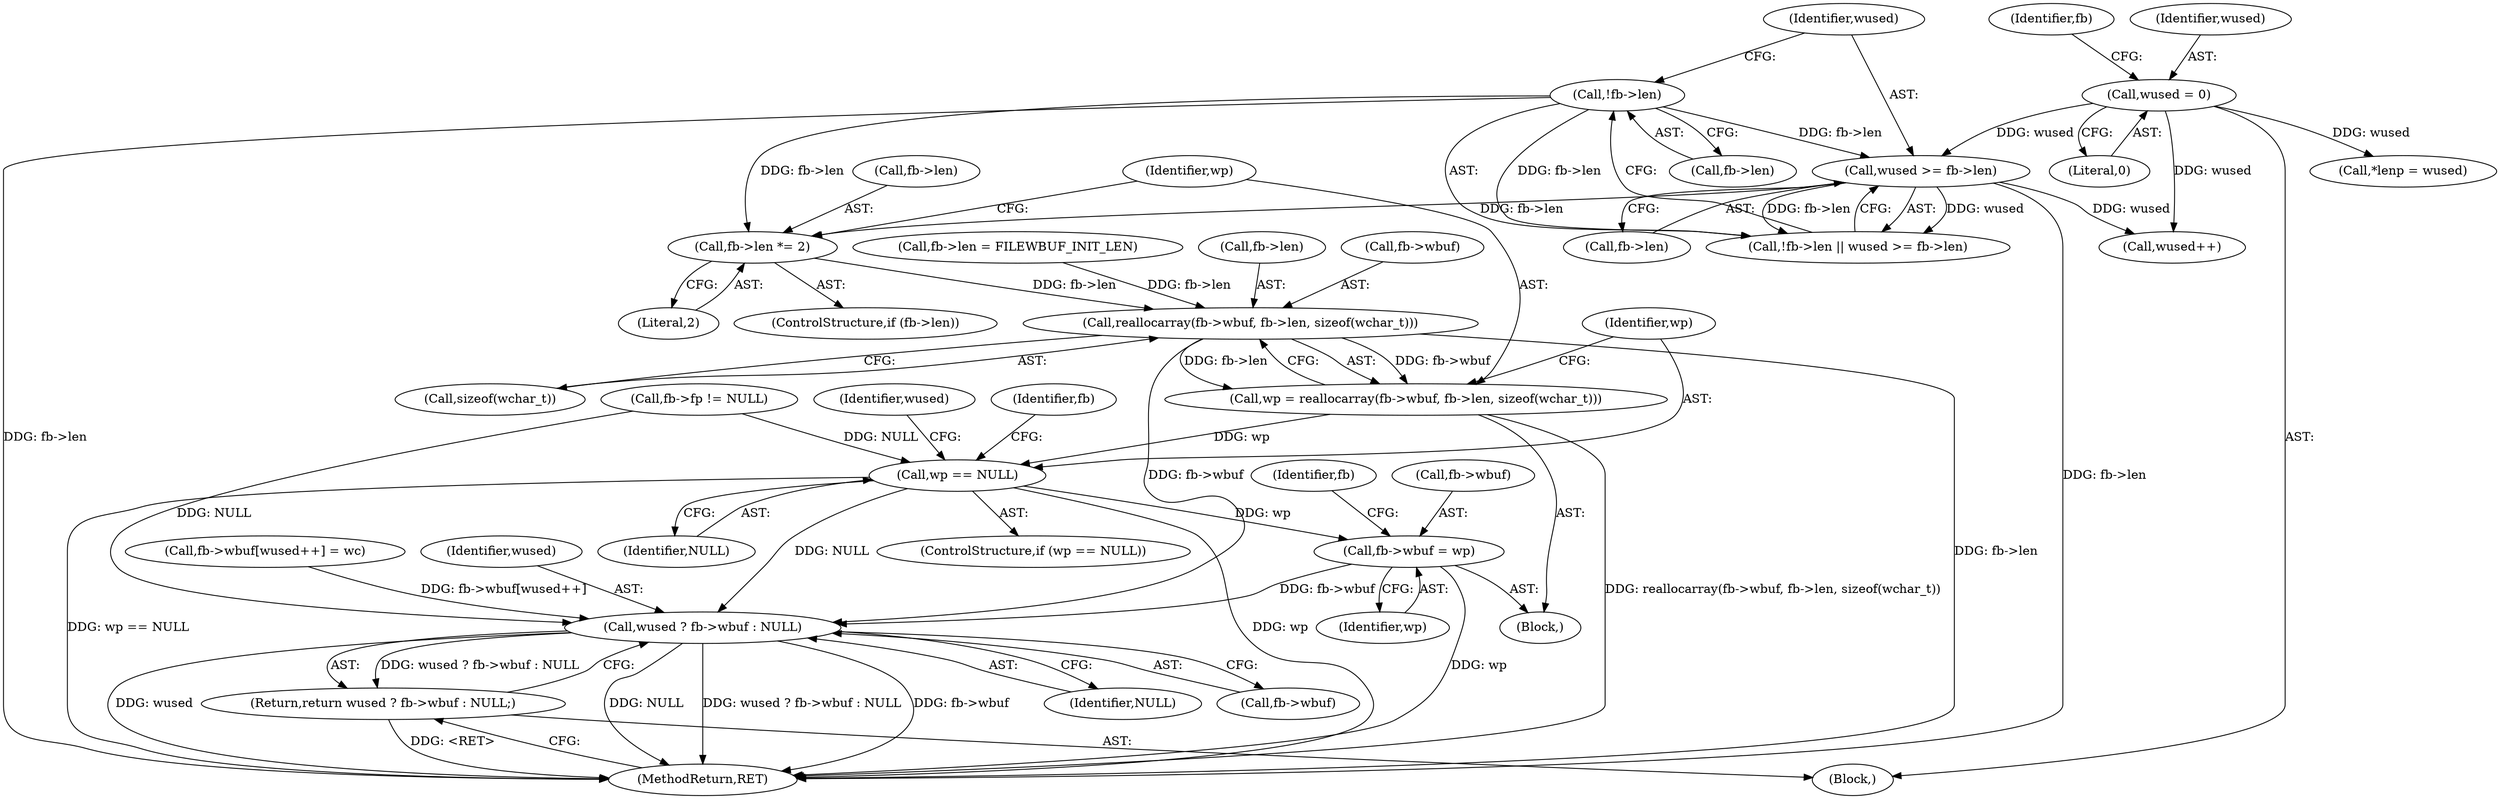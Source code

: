 digraph "0_libbsd_c8f0723d2b4520bdd6b9eb7c3e7976de726d7ff7@pointer" {
"1000171" [label="(Call,fb->len *= 2)"];
"1000156" [label="(Call,!fb->len)"];
"1000160" [label="(Call,wused >= fb->len)"];
"1000108" [label="(Call,wused = 0)"];
"1000184" [label="(Call,reallocarray(fb->wbuf, fb->len, sizeof(wchar_t)))"];
"1000182" [label="(Call,wp = reallocarray(fb->wbuf, fb->len, sizeof(wchar_t)))"];
"1000194" [label="(Call,wp == NULL)"];
"1000202" [label="(Call,fb->wbuf = wp)"];
"1000221" [label="(Call,wused ? fb->wbuf : NULL)"];
"1000220" [label="(Return,return wused ? fb->wbuf : NULL;)"];
"1000227" [label="(MethodReturn,RET)"];
"1000204" [label="(Identifier,fb)"];
"1000161" [label="(Identifier,wused)"];
"1000124" [label="(Call,fb->fp != NULL)"];
"1000177" [label="(Call,fb->len = FILEWBUF_INIT_LEN)"];
"1000194" [label="(Call,wp == NULL)"];
"1000226" [label="(Identifier,NULL)"];
"1000156" [label="(Call,!fb->len)"];
"1000220" [label="(Return,return wused ? fb->wbuf : NULL;)"];
"1000184" [label="(Call,reallocarray(fb->wbuf, fb->len, sizeof(wchar_t)))"];
"1000210" [label="(Identifier,fb)"];
"1000195" [label="(Identifier,wp)"];
"1000203" [label="(Call,fb->wbuf)"];
"1000155" [label="(Call,!fb->len || wused >= fb->len)"];
"1000212" [label="(Call,wused++)"];
"1000182" [label="(Call,wp = reallocarray(fb->wbuf, fb->len, sizeof(wchar_t)))"];
"1000191" [label="(Call,sizeof(wchar_t))"];
"1000110" [label="(Literal,0)"];
"1000162" [label="(Call,fb->len)"];
"1000171" [label="(Call,fb->len *= 2)"];
"1000157" [label="(Call,fb->len)"];
"1000108" [label="(Call,wused = 0)"];
"1000183" [label="(Identifier,wp)"];
"1000112" [label="(Identifier,fb)"];
"1000221" [label="(Call,wused ? fb->wbuf : NULL)"];
"1000175" [label="(Literal,2)"];
"1000196" [label="(Identifier,NULL)"];
"1000206" [label="(Identifier,wp)"];
"1000109" [label="(Identifier,wused)"];
"1000223" [label="(Call,fb->wbuf)"];
"1000188" [label="(Call,fb->len)"];
"1000172" [label="(Call,fb->len)"];
"1000216" [label="(Call,*lenp = wused)"];
"1000160" [label="(Call,wused >= fb->len)"];
"1000193" [label="(ControlStructure,if (wp == NULL))"];
"1000202" [label="(Call,fb->wbuf = wp)"];
"1000167" [label="(ControlStructure,if (fb->len))"];
"1000104" [label="(Block,)"];
"1000185" [label="(Call,fb->wbuf)"];
"1000222" [label="(Identifier,wused)"];
"1000199" [label="(Identifier,wused)"];
"1000207" [label="(Call,fb->wbuf[wused++] = wc)"];
"1000165" [label="(Block,)"];
"1000171" -> "1000167"  [label="AST: "];
"1000171" -> "1000175"  [label="CFG: "];
"1000172" -> "1000171"  [label="AST: "];
"1000175" -> "1000171"  [label="AST: "];
"1000183" -> "1000171"  [label="CFG: "];
"1000156" -> "1000171"  [label="DDG: fb->len"];
"1000160" -> "1000171"  [label="DDG: fb->len"];
"1000171" -> "1000184"  [label="DDG: fb->len"];
"1000156" -> "1000155"  [label="AST: "];
"1000156" -> "1000157"  [label="CFG: "];
"1000157" -> "1000156"  [label="AST: "];
"1000161" -> "1000156"  [label="CFG: "];
"1000155" -> "1000156"  [label="CFG: "];
"1000156" -> "1000227"  [label="DDG: fb->len"];
"1000156" -> "1000155"  [label="DDG: fb->len"];
"1000156" -> "1000160"  [label="DDG: fb->len"];
"1000160" -> "1000155"  [label="AST: "];
"1000160" -> "1000162"  [label="CFG: "];
"1000161" -> "1000160"  [label="AST: "];
"1000162" -> "1000160"  [label="AST: "];
"1000155" -> "1000160"  [label="CFG: "];
"1000160" -> "1000227"  [label="DDG: fb->len"];
"1000160" -> "1000155"  [label="DDG: wused"];
"1000160" -> "1000155"  [label="DDG: fb->len"];
"1000108" -> "1000160"  [label="DDG: wused"];
"1000160" -> "1000212"  [label="DDG: wused"];
"1000108" -> "1000104"  [label="AST: "];
"1000108" -> "1000110"  [label="CFG: "];
"1000109" -> "1000108"  [label="AST: "];
"1000110" -> "1000108"  [label="AST: "];
"1000112" -> "1000108"  [label="CFG: "];
"1000108" -> "1000212"  [label="DDG: wused"];
"1000108" -> "1000216"  [label="DDG: wused"];
"1000184" -> "1000182"  [label="AST: "];
"1000184" -> "1000191"  [label="CFG: "];
"1000185" -> "1000184"  [label="AST: "];
"1000188" -> "1000184"  [label="AST: "];
"1000191" -> "1000184"  [label="AST: "];
"1000182" -> "1000184"  [label="CFG: "];
"1000184" -> "1000227"  [label="DDG: fb->len"];
"1000184" -> "1000182"  [label="DDG: fb->wbuf"];
"1000184" -> "1000182"  [label="DDG: fb->len"];
"1000177" -> "1000184"  [label="DDG: fb->len"];
"1000184" -> "1000221"  [label="DDG: fb->wbuf"];
"1000182" -> "1000165"  [label="AST: "];
"1000183" -> "1000182"  [label="AST: "];
"1000195" -> "1000182"  [label="CFG: "];
"1000182" -> "1000227"  [label="DDG: reallocarray(fb->wbuf, fb->len, sizeof(wchar_t))"];
"1000182" -> "1000194"  [label="DDG: wp"];
"1000194" -> "1000193"  [label="AST: "];
"1000194" -> "1000196"  [label="CFG: "];
"1000195" -> "1000194"  [label="AST: "];
"1000196" -> "1000194"  [label="AST: "];
"1000199" -> "1000194"  [label="CFG: "];
"1000204" -> "1000194"  [label="CFG: "];
"1000194" -> "1000227"  [label="DDG: wp == NULL"];
"1000194" -> "1000227"  [label="DDG: wp"];
"1000124" -> "1000194"  [label="DDG: NULL"];
"1000194" -> "1000202"  [label="DDG: wp"];
"1000194" -> "1000221"  [label="DDG: NULL"];
"1000202" -> "1000165"  [label="AST: "];
"1000202" -> "1000206"  [label="CFG: "];
"1000203" -> "1000202"  [label="AST: "];
"1000206" -> "1000202"  [label="AST: "];
"1000210" -> "1000202"  [label="CFG: "];
"1000202" -> "1000227"  [label="DDG: wp"];
"1000202" -> "1000221"  [label="DDG: fb->wbuf"];
"1000221" -> "1000220"  [label="AST: "];
"1000221" -> "1000223"  [label="CFG: "];
"1000221" -> "1000226"  [label="CFG: "];
"1000222" -> "1000221"  [label="AST: "];
"1000223" -> "1000221"  [label="AST: "];
"1000226" -> "1000221"  [label="AST: "];
"1000220" -> "1000221"  [label="CFG: "];
"1000221" -> "1000227"  [label="DDG: NULL"];
"1000221" -> "1000227"  [label="DDG: wused ? fb->wbuf : NULL"];
"1000221" -> "1000227"  [label="DDG: fb->wbuf"];
"1000221" -> "1000227"  [label="DDG: wused"];
"1000221" -> "1000220"  [label="DDG: wused ? fb->wbuf : NULL"];
"1000207" -> "1000221"  [label="DDG: fb->wbuf[wused++]"];
"1000124" -> "1000221"  [label="DDG: NULL"];
"1000220" -> "1000104"  [label="AST: "];
"1000227" -> "1000220"  [label="CFG: "];
"1000220" -> "1000227"  [label="DDG: <RET>"];
}
